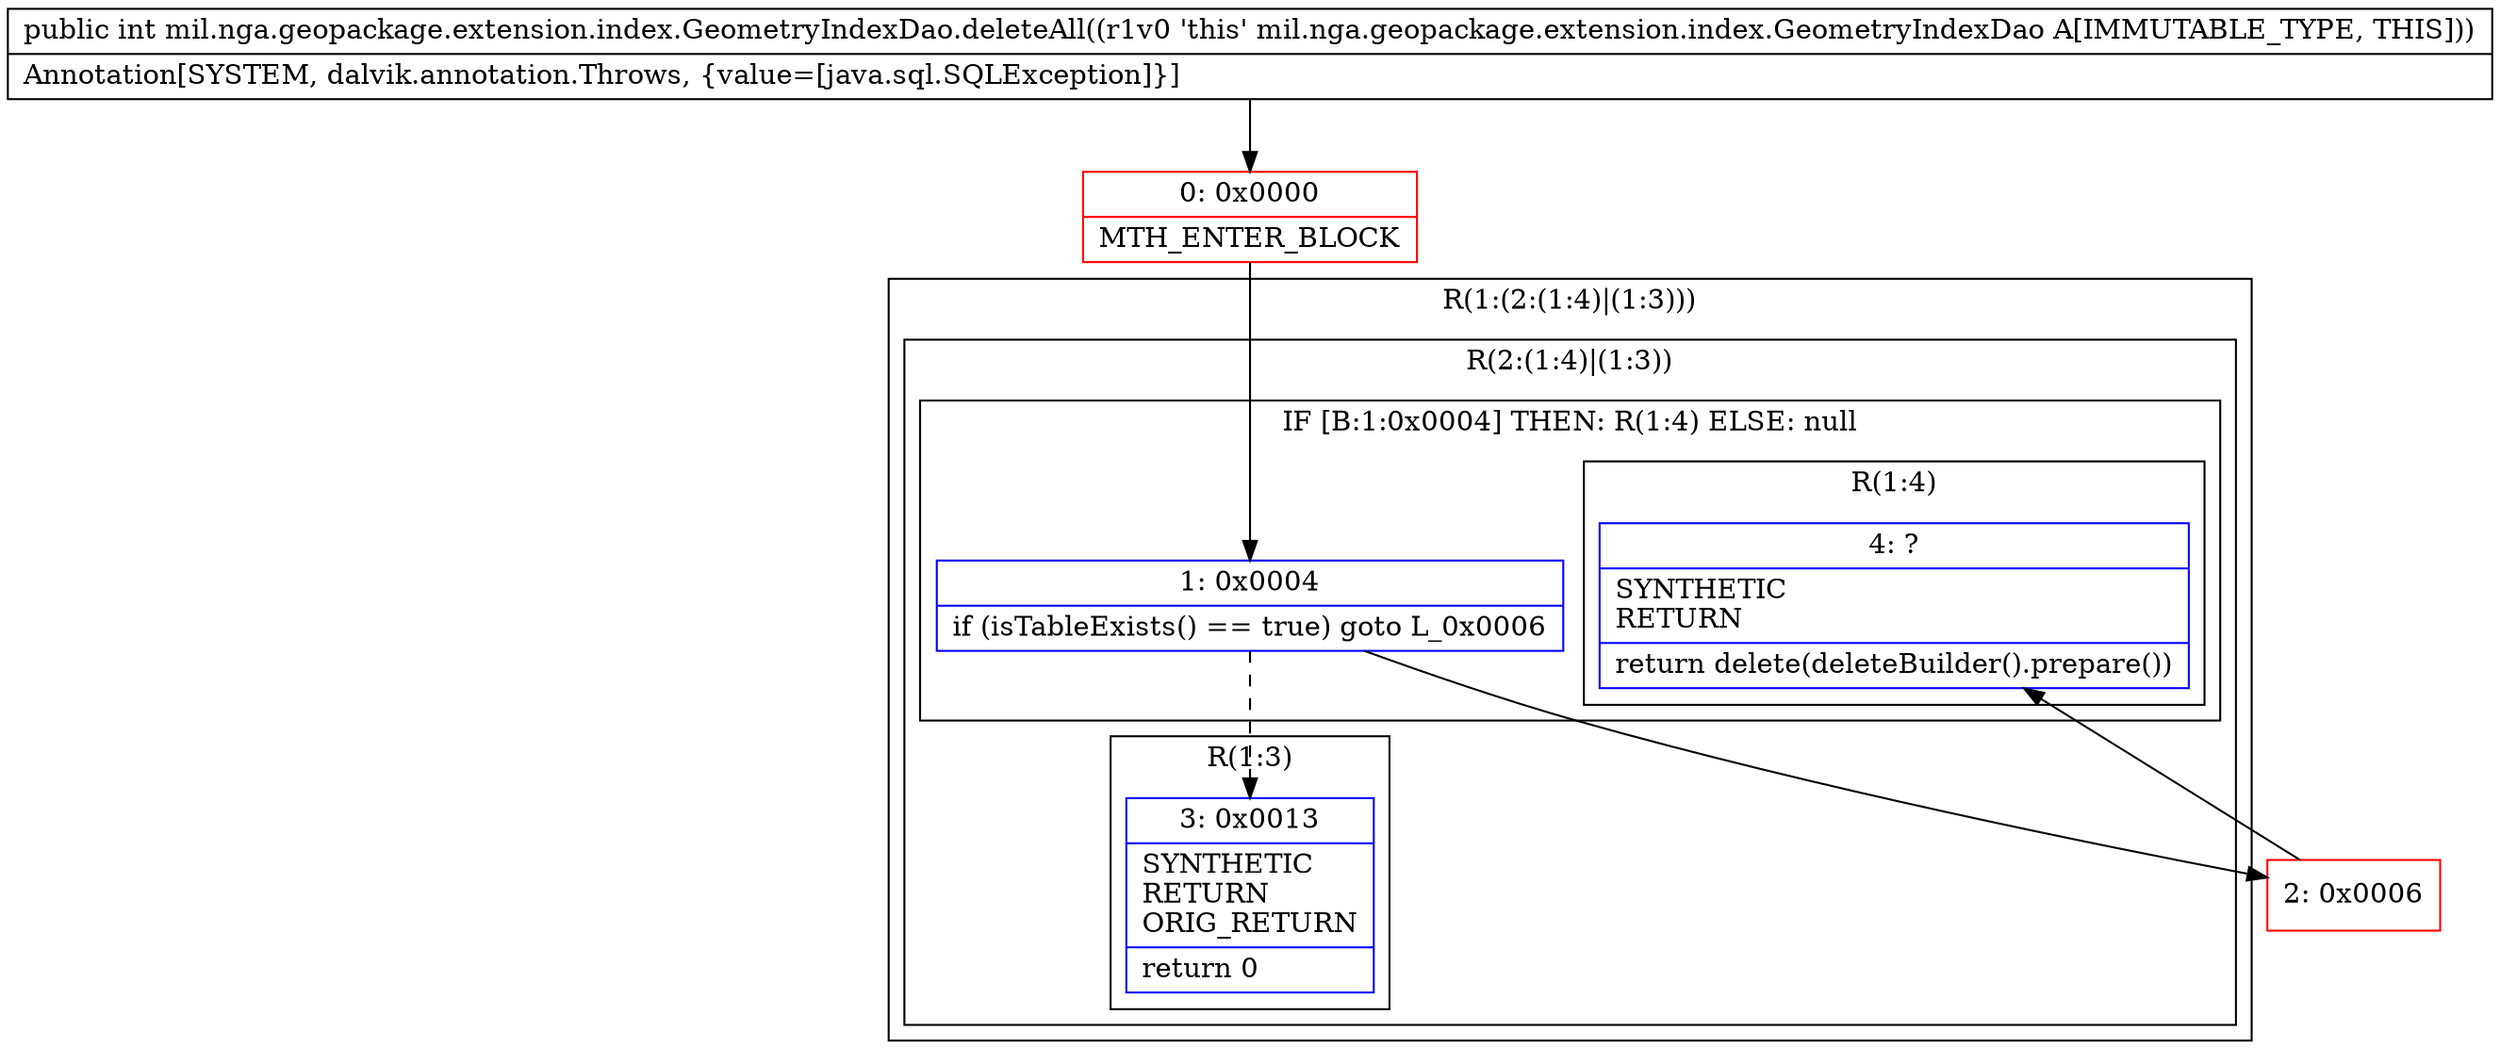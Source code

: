 digraph "CFG formil.nga.geopackage.extension.index.GeometryIndexDao.deleteAll()I" {
subgraph cluster_Region_643789148 {
label = "R(1:(2:(1:4)|(1:3)))";
node [shape=record,color=blue];
subgraph cluster_Region_640362919 {
label = "R(2:(1:4)|(1:3))";
node [shape=record,color=blue];
subgraph cluster_IfRegion_741859071 {
label = "IF [B:1:0x0004] THEN: R(1:4) ELSE: null";
node [shape=record,color=blue];
Node_1 [shape=record,label="{1\:\ 0x0004|if (isTableExists() == true) goto L_0x0006\l}"];
subgraph cluster_Region_1359081630 {
label = "R(1:4)";
node [shape=record,color=blue];
Node_4 [shape=record,label="{4\:\ ?|SYNTHETIC\lRETURN\l|return delete(deleteBuilder().prepare())\l}"];
}
}
subgraph cluster_Region_201961075 {
label = "R(1:3)";
node [shape=record,color=blue];
Node_3 [shape=record,label="{3\:\ 0x0013|SYNTHETIC\lRETURN\lORIG_RETURN\l|return 0\l}"];
}
}
}
Node_0 [shape=record,color=red,label="{0\:\ 0x0000|MTH_ENTER_BLOCK\l}"];
Node_2 [shape=record,color=red,label="{2\:\ 0x0006}"];
MethodNode[shape=record,label="{public int mil.nga.geopackage.extension.index.GeometryIndexDao.deleteAll((r1v0 'this' mil.nga.geopackage.extension.index.GeometryIndexDao A[IMMUTABLE_TYPE, THIS]))  | Annotation[SYSTEM, dalvik.annotation.Throws, \{value=[java.sql.SQLException]\}]\l}"];
MethodNode -> Node_0;
Node_1 -> Node_2;
Node_1 -> Node_3[style=dashed];
Node_0 -> Node_1;
Node_2 -> Node_4;
}

